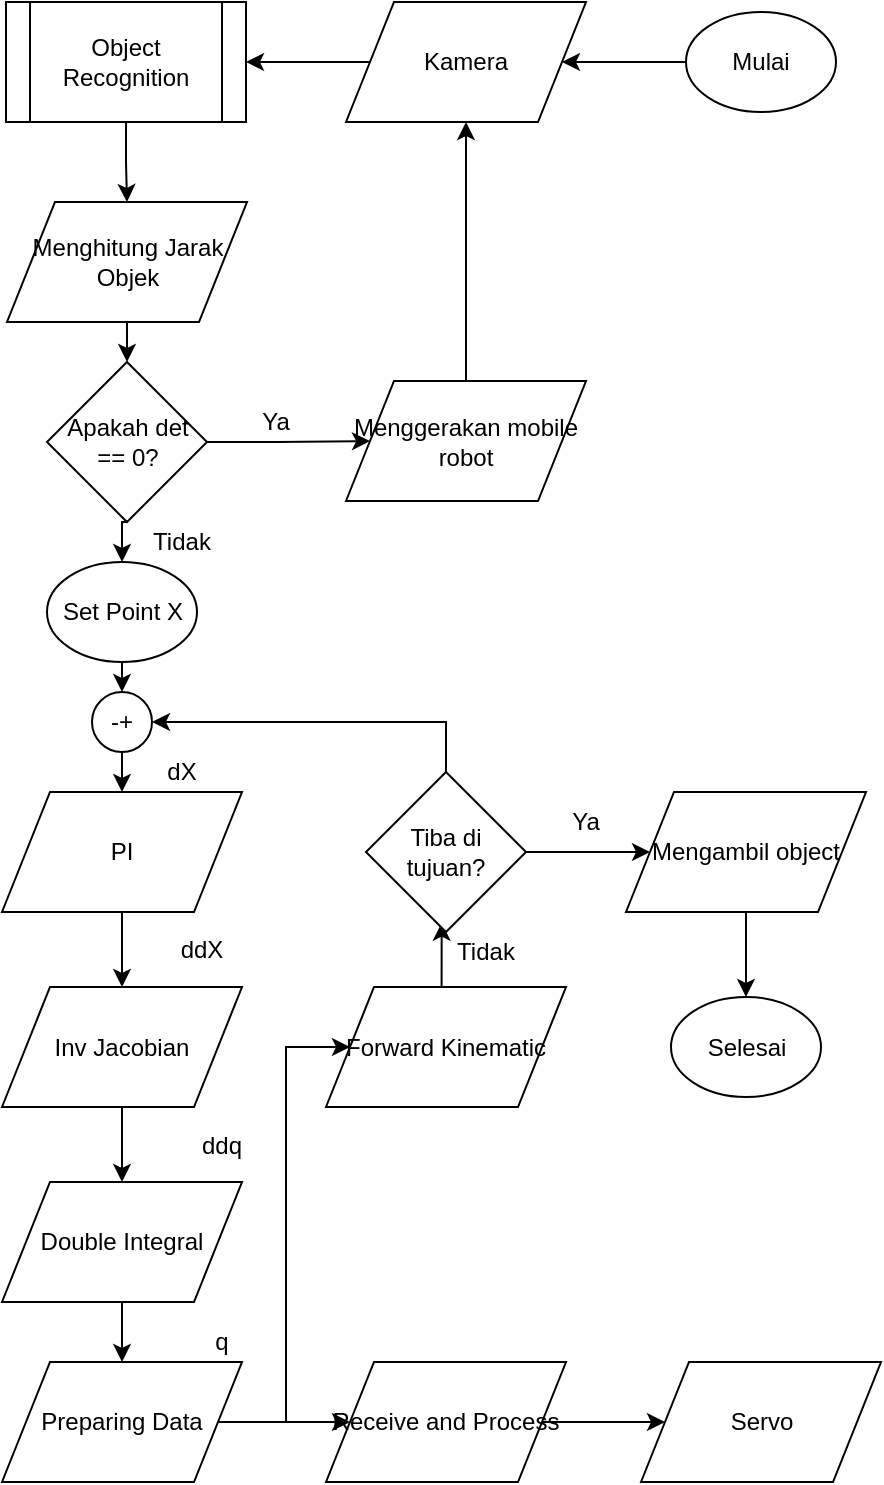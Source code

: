 <mxfile version="10.5.7" type="github"><diagram id="nCmdZIT36dD1UeDvKdvC" name="Page-1"><mxGraphModel dx="648" dy="428" grid="1" gridSize="10" guides="1" tooltips="1" connect="1" arrows="1" fold="1" page="1" pageScale="1" pageWidth="850" pageHeight="1100" math="0" shadow="0"><root><mxCell id="0"/><mxCell id="1" parent="0"/><mxCell id="r7sIwm0vnyXzqVv4vh7s-5" style="edgeStyle=orthogonalEdgeStyle;rounded=0;orthogonalLoop=1;jettySize=auto;html=1;exitX=0.5;exitY=1;exitDx=0;exitDy=0;entryX=0.5;entryY=0;entryDx=0;entryDy=0;" edge="1" parent="1" source="r7sIwm0vnyXzqVv4vh7s-6" target="r7sIwm0vnyXzqVv4vh7s-16"><mxGeometry relative="1" as="geometry"/></mxCell><mxCell id="r7sIwm0vnyXzqVv4vh7s-6" value="Set Point X" style="ellipse;whiteSpace=wrap;html=1;" vertex="1" parent="1"><mxGeometry x="830.5" y="580" width="75" height="50" as="geometry"/></mxCell><mxCell id="r7sIwm0vnyXzqVv4vh7s-7" style="edgeStyle=orthogonalEdgeStyle;rounded=0;orthogonalLoop=1;jettySize=auto;html=1;exitX=0.5;exitY=1;exitDx=0;exitDy=0;entryX=0.5;entryY=0;entryDx=0;entryDy=0;" edge="1" parent="1" source="r7sIwm0vnyXzqVv4vh7s-8" target="r7sIwm0vnyXzqVv4vh7s-10"><mxGeometry relative="1" as="geometry"/></mxCell><mxCell id="r7sIwm0vnyXzqVv4vh7s-8" value="PI" style="shape=parallelogram;perimeter=parallelogramPerimeter;whiteSpace=wrap;html=1;" vertex="1" parent="1"><mxGeometry x="808" y="695" width="120" height="60" as="geometry"/></mxCell><mxCell id="r7sIwm0vnyXzqVv4vh7s-9" style="edgeStyle=orthogonalEdgeStyle;rounded=0;orthogonalLoop=1;jettySize=auto;html=1;exitX=0.5;exitY=1;exitDx=0;exitDy=0;entryX=0.5;entryY=0;entryDx=0;entryDy=0;" edge="1" parent="1" source="r7sIwm0vnyXzqVv4vh7s-10" target="r7sIwm0vnyXzqVv4vh7s-12"><mxGeometry relative="1" as="geometry"/></mxCell><mxCell id="r7sIwm0vnyXzqVv4vh7s-10" value="Inv Jacobian" style="shape=parallelogram;perimeter=parallelogramPerimeter;whiteSpace=wrap;html=1;" vertex="1" parent="1"><mxGeometry x="808" y="792.5" width="120" height="60" as="geometry"/></mxCell><mxCell id="r7sIwm0vnyXzqVv4vh7s-11" style="edgeStyle=orthogonalEdgeStyle;rounded=0;orthogonalLoop=1;jettySize=auto;html=1;exitX=0.5;exitY=1;exitDx=0;exitDy=0;entryX=0.5;entryY=0;entryDx=0;entryDy=0;" edge="1" parent="1" source="r7sIwm0vnyXzqVv4vh7s-12" target="r7sIwm0vnyXzqVv4vh7s-14"><mxGeometry relative="1" as="geometry"/></mxCell><mxCell id="r7sIwm0vnyXzqVv4vh7s-12" value="Double Integral" style="shape=parallelogram;perimeter=parallelogramPerimeter;whiteSpace=wrap;html=1;" vertex="1" parent="1"><mxGeometry x="808" y="890" width="120" height="60" as="geometry"/></mxCell><mxCell id="r7sIwm0vnyXzqVv4vh7s-13" style="edgeStyle=orthogonalEdgeStyle;rounded=0;orthogonalLoop=1;jettySize=auto;html=1;exitX=1;exitY=0.5;exitDx=0;exitDy=0;entryX=0;entryY=0.5;entryDx=0;entryDy=0;fontSize=12;" edge="1" parent="1" source="r7sIwm0vnyXzqVv4vh7s-14" target="r7sIwm0vnyXzqVv4vh7s-26"><mxGeometry relative="1" as="geometry"/></mxCell><mxCell id="r7sIwm0vnyXzqVv4vh7s-48" style="edgeStyle=orthogonalEdgeStyle;rounded=0;orthogonalLoop=1;jettySize=auto;html=1;exitX=1;exitY=0.5;exitDx=0;exitDy=0;entryX=0;entryY=0.5;entryDx=0;entryDy=0;" edge="1" parent="1" source="r7sIwm0vnyXzqVv4vh7s-14" target="r7sIwm0vnyXzqVv4vh7s-22"><mxGeometry relative="1" as="geometry"><Array as="points"><mxPoint x="950" y="1010"/><mxPoint x="950" y="823"/></Array></mxGeometry></mxCell><mxCell id="r7sIwm0vnyXzqVv4vh7s-14" value="Preparing Data" style="shape=parallelogram;perimeter=parallelogramPerimeter;whiteSpace=wrap;html=1;" vertex="1" parent="1"><mxGeometry x="808" y="980" width="120" height="60" as="geometry"/></mxCell><mxCell id="r7sIwm0vnyXzqVv4vh7s-15" style="edgeStyle=orthogonalEdgeStyle;rounded=0;orthogonalLoop=1;jettySize=auto;html=1;exitX=0.5;exitY=1;exitDx=0;exitDy=0;entryX=0.5;entryY=0;entryDx=0;entryDy=0;" edge="1" parent="1" source="r7sIwm0vnyXzqVv4vh7s-16" target="r7sIwm0vnyXzqVv4vh7s-8"><mxGeometry relative="1" as="geometry"/></mxCell><mxCell id="r7sIwm0vnyXzqVv4vh7s-16" value="-+" style="ellipse;whiteSpace=wrap;html=1;aspect=fixed;" vertex="1" parent="1"><mxGeometry x="853" y="645" width="30" height="30" as="geometry"/></mxCell><mxCell id="r7sIwm0vnyXzqVv4vh7s-17" value="dX" style="text;html=1;strokeColor=none;fillColor=none;align=center;verticalAlign=middle;whiteSpace=wrap;rounded=0;" vertex="1" parent="1"><mxGeometry x="878" y="675" width="40" height="20" as="geometry"/></mxCell><mxCell id="r7sIwm0vnyXzqVv4vh7s-18" value="ddX" style="text;html=1;strokeColor=none;fillColor=none;align=center;verticalAlign=middle;whiteSpace=wrap;rounded=0;" vertex="1" parent="1"><mxGeometry x="888" y="764" width="40" height="20" as="geometry"/></mxCell><mxCell id="r7sIwm0vnyXzqVv4vh7s-19" value="ddq" style="text;html=1;strokeColor=none;fillColor=none;align=center;verticalAlign=middle;whiteSpace=wrap;rounded=0;" vertex="1" parent="1"><mxGeometry x="898" y="861.5" width="40" height="20" as="geometry"/></mxCell><mxCell id="r7sIwm0vnyXzqVv4vh7s-20" value="q" style="text;html=1;strokeColor=none;fillColor=none;align=center;verticalAlign=middle;whiteSpace=wrap;rounded=0;" vertex="1" parent="1"><mxGeometry x="898" y="960" width="40" height="20" as="geometry"/></mxCell><mxCell id="r7sIwm0vnyXzqVv4vh7s-50" style="edgeStyle=orthogonalEdgeStyle;rounded=0;orthogonalLoop=1;jettySize=auto;html=1;exitX=0.5;exitY=0;exitDx=0;exitDy=0;entryX=0.473;entryY=0.942;entryDx=0;entryDy=0;entryPerimeter=0;" edge="1" parent="1" source="r7sIwm0vnyXzqVv4vh7s-22" target="r7sIwm0vnyXzqVv4vh7s-49"><mxGeometry relative="1" as="geometry"/></mxCell><mxCell id="r7sIwm0vnyXzqVv4vh7s-22" value="Forward Kinematic" style="shape=parallelogram;perimeter=parallelogramPerimeter;whiteSpace=wrap;html=1;fontSize=12;" vertex="1" parent="1"><mxGeometry x="970" y="792.5" width="120" height="60" as="geometry"/></mxCell><mxCell id="r7sIwm0vnyXzqVv4vh7s-23" style="edgeStyle=orthogonalEdgeStyle;rounded=0;orthogonalLoop=1;jettySize=auto;html=1;exitX=0;exitY=0.5;exitDx=0;exitDy=0;entryX=1;entryY=0.5;entryDx=0;entryDy=0;fontSize=12;" edge="1" parent="1" source="r7sIwm0vnyXzqVv4vh7s-24" target="r7sIwm0vnyXzqVv4vh7s-32"><mxGeometry relative="1" as="geometry"/></mxCell><mxCell id="r7sIwm0vnyXzqVv4vh7s-24" value="Kamera" style="shape=parallelogram;perimeter=parallelogramPerimeter;whiteSpace=wrap;html=1;fontSize=12;" vertex="1" parent="1"><mxGeometry x="980" y="300" width="120" height="60" as="geometry"/></mxCell><mxCell id="r7sIwm0vnyXzqVv4vh7s-61" style="edgeStyle=orthogonalEdgeStyle;rounded=0;orthogonalLoop=1;jettySize=auto;html=1;exitX=1;exitY=0.5;exitDx=0;exitDy=0;entryX=0;entryY=0.5;entryDx=0;entryDy=0;" edge="1" parent="1" source="r7sIwm0vnyXzqVv4vh7s-26" target="r7sIwm0vnyXzqVv4vh7s-34"><mxGeometry relative="1" as="geometry"/></mxCell><mxCell id="r7sIwm0vnyXzqVv4vh7s-26" value="Receive and Process" style="shape=parallelogram;perimeter=parallelogramPerimeter;whiteSpace=wrap;html=1;fillColor=none;fontSize=12;" vertex="1" parent="1"><mxGeometry x="970" y="980" width="120" height="60" as="geometry"/></mxCell><mxCell id="r7sIwm0vnyXzqVv4vh7s-41" style="edgeStyle=orthogonalEdgeStyle;rounded=0;orthogonalLoop=1;jettySize=auto;html=1;exitX=0.5;exitY=1;exitDx=0;exitDy=0;entryX=0.5;entryY=0;entryDx=0;entryDy=0;" edge="1" parent="1" source="r7sIwm0vnyXzqVv4vh7s-32" target="r7sIwm0vnyXzqVv4vh7s-36"><mxGeometry relative="1" as="geometry"/></mxCell><mxCell id="r7sIwm0vnyXzqVv4vh7s-32" value="Object Recognition" style="shape=process;whiteSpace=wrap;html=1;backgroundOutline=1;fillColor=none;fontSize=12;" vertex="1" parent="1"><mxGeometry x="810" y="300" width="120" height="60" as="geometry"/></mxCell><mxCell id="r7sIwm0vnyXzqVv4vh7s-34" value="Servo" style="shape=parallelogram;perimeter=parallelogramPerimeter;whiteSpace=wrap;html=1;fillColor=none;fontSize=12;" vertex="1" parent="1"><mxGeometry x="1127.5" y="980" width="120" height="60" as="geometry"/></mxCell><mxCell id="r7sIwm0vnyXzqVv4vh7s-42" style="edgeStyle=orthogonalEdgeStyle;rounded=0;orthogonalLoop=1;jettySize=auto;html=1;exitX=0.5;exitY=1;exitDx=0;exitDy=0;entryX=0.5;entryY=0;entryDx=0;entryDy=0;" edge="1" parent="1" source="r7sIwm0vnyXzqVv4vh7s-36" target="r7sIwm0vnyXzqVv4vh7s-37"><mxGeometry relative="1" as="geometry"/></mxCell><mxCell id="r7sIwm0vnyXzqVv4vh7s-36" value="Menghitung Jarak Objek" style="shape=parallelogram;perimeter=parallelogramPerimeter;whiteSpace=wrap;html=1;" vertex="1" parent="1"><mxGeometry x="810.5" y="400" width="120" height="60" as="geometry"/></mxCell><mxCell id="r7sIwm0vnyXzqVv4vh7s-43" style="edgeStyle=orthogonalEdgeStyle;rounded=0;orthogonalLoop=1;jettySize=auto;html=1;exitX=0.5;exitY=1;exitDx=0;exitDy=0;entryX=0.5;entryY=0;entryDx=0;entryDy=0;" edge="1" parent="1" source="r7sIwm0vnyXzqVv4vh7s-37" target="r7sIwm0vnyXzqVv4vh7s-6"><mxGeometry relative="1" as="geometry"/></mxCell><mxCell id="r7sIwm0vnyXzqVv4vh7s-44" style="edgeStyle=orthogonalEdgeStyle;rounded=0;orthogonalLoop=1;jettySize=auto;html=1;exitX=1;exitY=0.5;exitDx=0;exitDy=0;" edge="1" parent="1" source="r7sIwm0vnyXzqVv4vh7s-37" target="r7sIwm0vnyXzqVv4vh7s-38"><mxGeometry relative="1" as="geometry"/></mxCell><mxCell id="r7sIwm0vnyXzqVv4vh7s-37" value="Apakah det == 0?" style="rhombus;whiteSpace=wrap;html=1;" vertex="1" parent="1"><mxGeometry x="830.5" y="480" width="80" height="80" as="geometry"/></mxCell><mxCell id="r7sIwm0vnyXzqVv4vh7s-45" style="edgeStyle=orthogonalEdgeStyle;rounded=0;orthogonalLoop=1;jettySize=auto;html=1;exitX=0.5;exitY=0;exitDx=0;exitDy=0;" edge="1" parent="1" source="r7sIwm0vnyXzqVv4vh7s-38" target="r7sIwm0vnyXzqVv4vh7s-24"><mxGeometry relative="1" as="geometry"/></mxCell><mxCell id="r7sIwm0vnyXzqVv4vh7s-38" value="Menggerakan mobile robot" style="shape=parallelogram;perimeter=parallelogramPerimeter;whiteSpace=wrap;html=1;" vertex="1" parent="1"><mxGeometry x="980" y="489.5" width="120" height="60" as="geometry"/></mxCell><mxCell id="r7sIwm0vnyXzqVv4vh7s-40" style="edgeStyle=orthogonalEdgeStyle;rounded=0;orthogonalLoop=1;jettySize=auto;html=1;exitX=0;exitY=0.5;exitDx=0;exitDy=0;entryX=1;entryY=0.5;entryDx=0;entryDy=0;" edge="1" parent="1" source="r7sIwm0vnyXzqVv4vh7s-39" target="r7sIwm0vnyXzqVv4vh7s-24"><mxGeometry relative="1" as="geometry"/></mxCell><mxCell id="r7sIwm0vnyXzqVv4vh7s-39" value="Mulai" style="ellipse;whiteSpace=wrap;html=1;" vertex="1" parent="1"><mxGeometry x="1150" y="305" width="75" height="50" as="geometry"/></mxCell><mxCell id="r7sIwm0vnyXzqVv4vh7s-51" style="edgeStyle=orthogonalEdgeStyle;rounded=0;orthogonalLoop=1;jettySize=auto;html=1;exitX=0.5;exitY=0;exitDx=0;exitDy=0;entryX=1;entryY=0.5;entryDx=0;entryDy=0;" edge="1" parent="1" source="r7sIwm0vnyXzqVv4vh7s-49" target="r7sIwm0vnyXzqVv4vh7s-16"><mxGeometry relative="1" as="geometry"/></mxCell><mxCell id="r7sIwm0vnyXzqVv4vh7s-53" style="edgeStyle=orthogonalEdgeStyle;rounded=0;orthogonalLoop=1;jettySize=auto;html=1;exitX=1;exitY=0.5;exitDx=0;exitDy=0;entryX=0;entryY=0.5;entryDx=0;entryDy=0;" edge="1" parent="1" source="r7sIwm0vnyXzqVv4vh7s-49" target="r7sIwm0vnyXzqVv4vh7s-52"><mxGeometry relative="1" as="geometry"/></mxCell><mxCell id="r7sIwm0vnyXzqVv4vh7s-49" value="Tiba di tujuan?" style="rhombus;whiteSpace=wrap;html=1;" vertex="1" parent="1"><mxGeometry x="990" y="685" width="80" height="80" as="geometry"/></mxCell><mxCell id="r7sIwm0vnyXzqVv4vh7s-56" style="edgeStyle=orthogonalEdgeStyle;rounded=0;orthogonalLoop=1;jettySize=auto;html=1;exitX=0.5;exitY=1;exitDx=0;exitDy=0;entryX=0.5;entryY=0;entryDx=0;entryDy=0;" edge="1" parent="1" source="r7sIwm0vnyXzqVv4vh7s-52" target="r7sIwm0vnyXzqVv4vh7s-55"><mxGeometry relative="1" as="geometry"/></mxCell><mxCell id="r7sIwm0vnyXzqVv4vh7s-52" value="Mengambil object" style="shape=parallelogram;perimeter=parallelogramPerimeter;whiteSpace=wrap;html=1;" vertex="1" parent="1"><mxGeometry x="1120" y="695" width="120" height="60" as="geometry"/></mxCell><mxCell id="r7sIwm0vnyXzqVv4vh7s-55" value="Selesai" style="ellipse;whiteSpace=wrap;html=1;" vertex="1" parent="1"><mxGeometry x="1142.5" y="797.5" width="75" height="50" as="geometry"/></mxCell><mxCell id="r7sIwm0vnyXzqVv4vh7s-57" value="Ya" style="text;html=1;strokeColor=none;fillColor=none;align=center;verticalAlign=middle;whiteSpace=wrap;rounded=0;" vertex="1" parent="1"><mxGeometry x="925" y="500" width="40" height="20" as="geometry"/></mxCell><mxCell id="r7sIwm0vnyXzqVv4vh7s-58" value="Tidak" style="text;html=1;strokeColor=none;fillColor=none;align=center;verticalAlign=middle;whiteSpace=wrap;rounded=0;" vertex="1" parent="1"><mxGeometry x="878" y="560" width="40" height="20" as="geometry"/></mxCell><mxCell id="r7sIwm0vnyXzqVv4vh7s-59" value="Ya" style="text;html=1;strokeColor=none;fillColor=none;align=center;verticalAlign=middle;whiteSpace=wrap;rounded=0;" vertex="1" parent="1"><mxGeometry x="1080" y="700" width="40" height="20" as="geometry"/></mxCell><mxCell id="r7sIwm0vnyXzqVv4vh7s-60" value="Tidak" style="text;html=1;strokeColor=none;fillColor=none;align=center;verticalAlign=middle;whiteSpace=wrap;rounded=0;" vertex="1" parent="1"><mxGeometry x="1030" y="765" width="40" height="20" as="geometry"/></mxCell></root></mxGraphModel></diagram></mxfile>